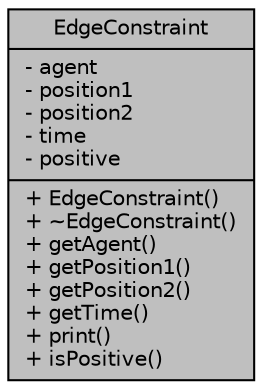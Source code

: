 digraph "EdgeConstraint"
{
 // INTERACTIVE_SVG=YES
 // LATEX_PDF_SIZE
  edge [fontname="Helvetica",fontsize="10",labelfontname="Helvetica",labelfontsize="10"];
  node [fontname="Helvetica",fontsize="10",shape=record];
  Node1 [label="{EdgeConstraint\n|- agent\l- position1\l- position2\l- time\l- positive\l|+ EdgeConstraint()\l+ ~EdgeConstraint()\l+ getAgent()\l+ getPosition1()\l+ getPosition2()\l+ getTime()\l+ print()\l+ isPositive()\l}",height=0.2,width=0.4,color="black", fillcolor="grey75", style="filled", fontcolor="black",tooltip=" "];
}
